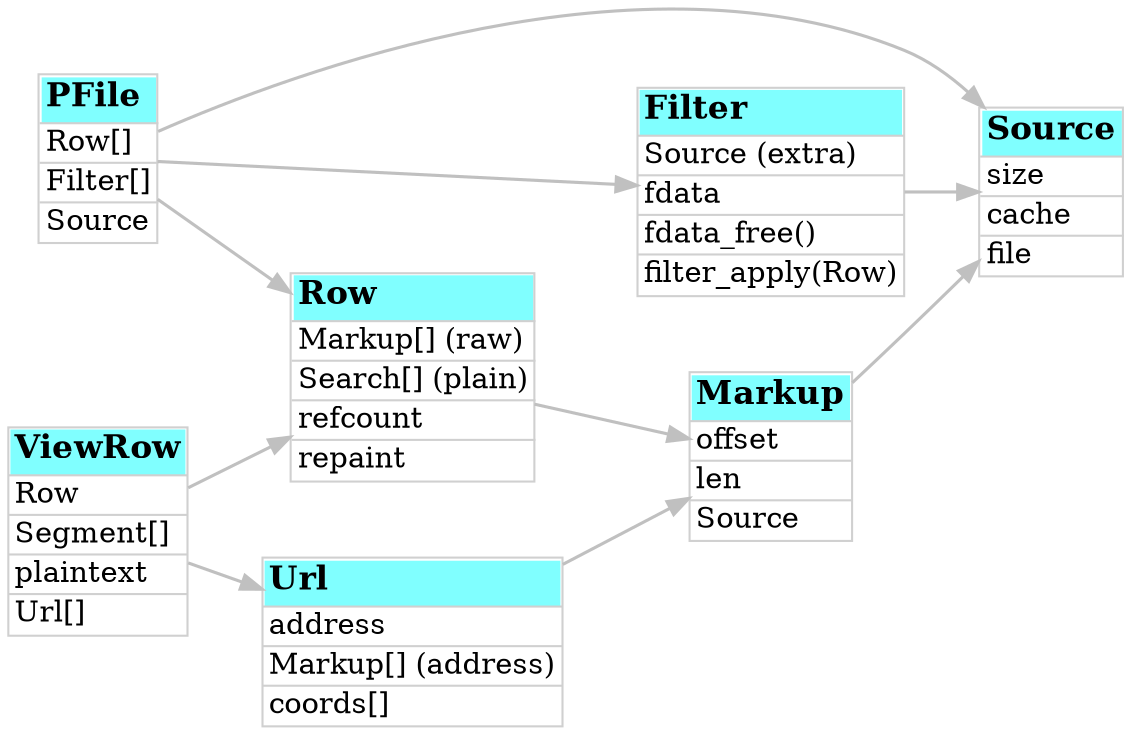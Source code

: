 digraph neomutt
{

	graph [
		rankdir="LR"
		nodesep="0.5"
		ranksep="0.5"
	];

	node [
		shape="plain"
	];

	edge [
		penwidth="1.5"
		arrowsize="1.0"
		color="#c0c0c0"
	];

	pfile [
		label=<<table cellspacing="0" border="1" rows="*" color="#d0d0d0">
		<tr>
			<td border="0" align="left" bgcolor="#80ffff" port="top"><font color="#000000" point-size="16"><b>PFile</b></font></td>
		</tr>
		<tr>
			<td border="0" align="left">Row[]</td>
		</tr>
		<tr>
			<td border="0" align="left">Filter[]</td>
		</tr>
		<tr>
			<td border="0" align="left">Source</td>
		</tr>
		</table>>
	];

	row [
		label=<<table cellspacing="0" border="1" rows="*" color="#d0d0d0">
		<tr>
			<td border="0" align="left" bgcolor="#80ffff" port="top"><font color="#000000" point-size="16"><b>Row</b></font></td>
		</tr>
		<tr>
			<td border="0" align="left">Markup[] (raw)</td>
		</tr>
		<tr>
			<td border="0" align="left">Search[] (plain)</td>
		</tr>
		<tr>
			<td border="0" align="left">refcount</td>
		</tr>
		<tr>
			<td border="0" align="left">repaint</td>
		</tr>
		</table>>
	];

	source [
		label=<<table cellspacing="0" border="1" rows="*" color="#d0d0d0">
		<tr>
			<td border="0" align="left" bgcolor="#80ffff" port="top"><font color="#000000" point-size="16"><b>Source</b></font></td>
		</tr>
		<tr>
			<td border="0" align="left">size</td>
		</tr>
		<tr>
			<td border="0" align="left">cache</td>
		</tr>
		<tr>
			<td border="0" align="left">file</td>
		</tr>
		</table>>
	];

	filter [
		label=<<table cellspacing="0" border="1" rows="*" color="#d0d0d0">
		<tr>
			<td border="0" align="left" bgcolor="#80ffff" port="top"><font color="#000000" point-size="16"><b>Filter</b></font></td>
		</tr>
		<tr>
			<td border="0" align="left">Source (extra)</td>
		</tr>
		<tr>
			<td border="0" align="left">fdata</td>
		</tr>
		<tr>
			<td border="0" align="left">fdata_free()</td>
		</tr>
		<tr>
			<td border="0" align="left">filter_apply(Row)</td>
		</tr>
		</table>>
	];

	vrow [
		label=<<table cellspacing="0" border="1" rows="*" color="#d0d0d0">
		<tr>
			<td border="0" align="left" bgcolor="#80ffff" port="top"><font color="#000000" point-size="16"><b>ViewRow</b></font></td>
		</tr>
		<tr>
			<td border="0" align="left">Row</td>
		</tr>
		<tr>
			<td border="0" align="left">Segment[]</td>
		</tr>
		<tr>
			<td border="0" align="left">plaintext</td>
		</tr>
		<tr>
			<td border="0" align="left">Url[]</td>
		</tr>
		</table>>
	];

	markup [
		label=<<table cellspacing="0" border="1" rows="*" color="#d0d0d0">
		<tr>
			<td border="0" align="left" bgcolor="#80ffff" port="top"><font color="#000000" point-size="16"><b>Markup</b></font></td>
		</tr>
		<tr>
			<td border="0" align="left">offset</td>
		</tr>
		<tr>
			<td border="0" align="left">len</td>
		</tr>
		<tr>
			<td border="0" align="left">Source</td>
		</tr>
		</table>>
	];

	url [
		label=<<table cellspacing="0" border="1" rows="*" color="#d0d0d0">
		<tr>
			<td border="0" align="left" bgcolor="#80ffff" port="top"><font color="#000000" point-size="16"><b>Url</b></font></td>
		</tr>
		<tr>
			<td border="0" align="left">address</td>
		</tr>
		<tr>
			<td border="0" align="left">Markup[] (address)</td>
		</tr>
		<tr>
			<td border="0" align="left">coords[]</td>
		</tr>
		</table>>
	];


	pfile -> row
	pfile -> filter
	pfile -> source
	row -> markup
	filter -> source
	vrow -> row
	vrow -> url
	markup -> source
	url -> markup
}
